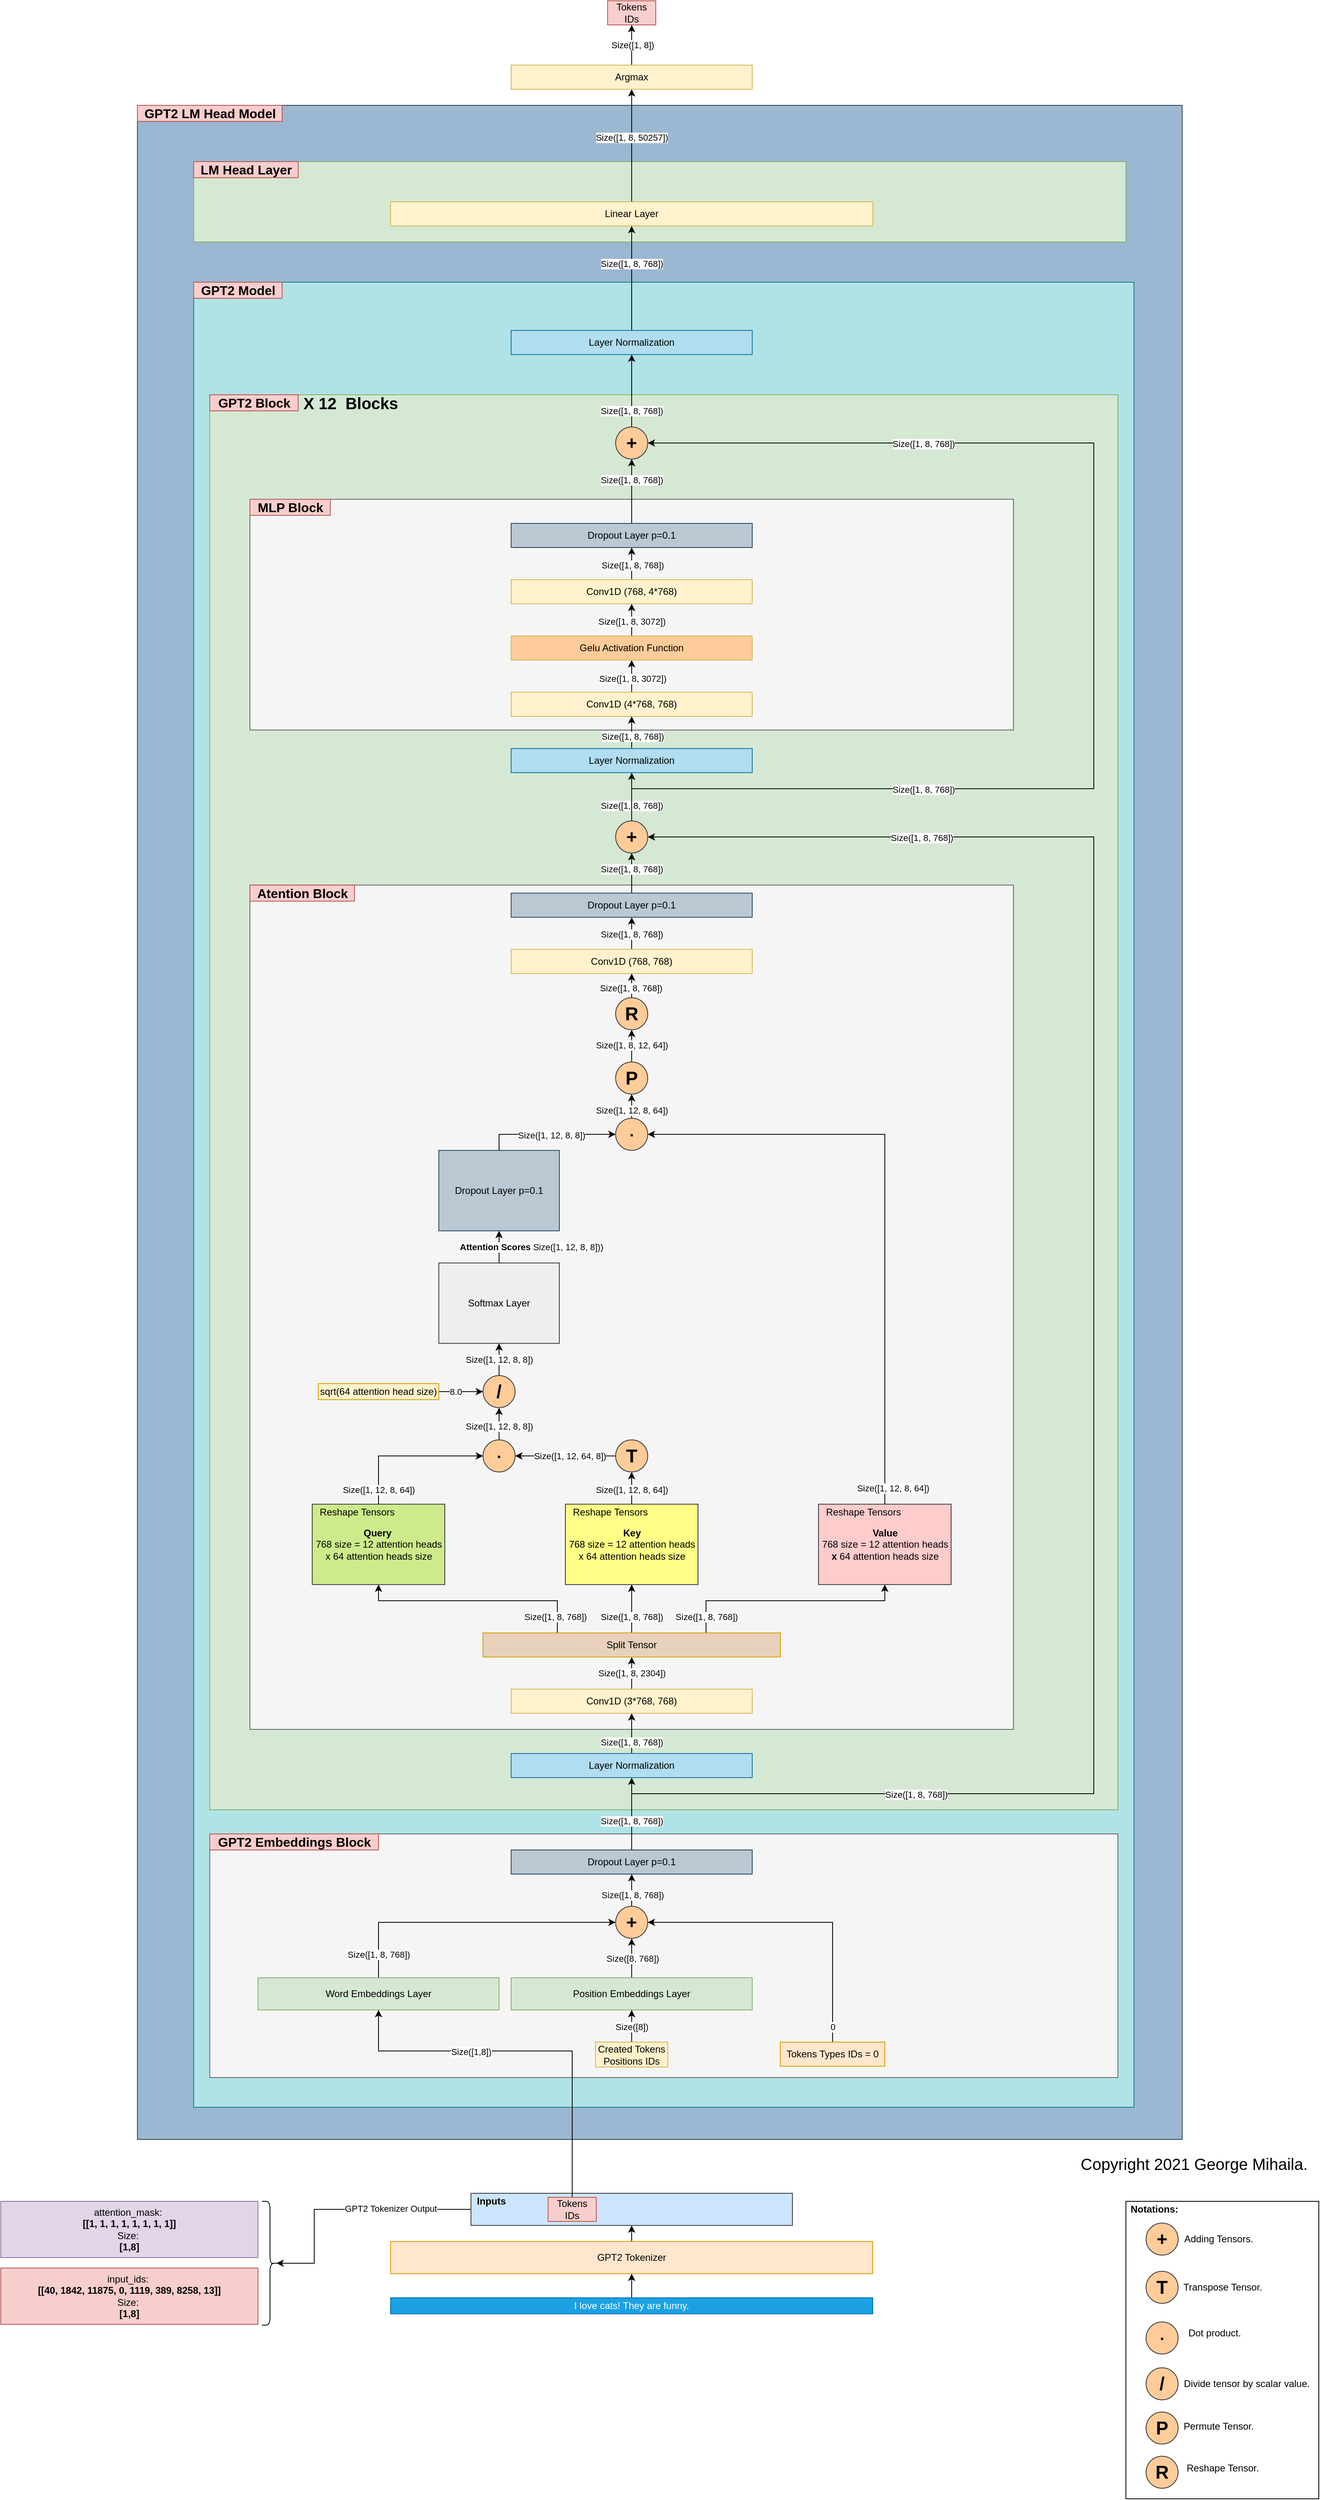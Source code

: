 <mxfile version="17.0.0" type="github">
  <diagram id="_HLWoPTl8mygX4-KRio4" name="Page-1">
    <mxGraphModel dx="4030" dy="2730" grid="1" gridSize="10" guides="1" tooltips="1" connect="1" arrows="1" fold="1" page="1" pageScale="1" pageWidth="2000" pageHeight="3300" math="0" shadow="0">
      <root>
        <mxCell id="0" />
        <mxCell id="1" parent="0" />
        <mxCell id="aA5mKK5azMRMXM0Omi67-306" value="" style="rounded=0;whiteSpace=wrap;html=1;fillColor=none;" parent="1" vertex="1">
          <mxGeometry x="1569" y="2822" width="240" height="370" as="geometry" />
        </mxCell>
        <mxCell id="aA5mKK5azMRMXM0Omi67-301" value="" style="rounded=0;whiteSpace=wrap;html=1;fontColor=#ffffff;strokeColor=#314354;fillColor=#9BB7D1;" parent="1" vertex="1">
          <mxGeometry x="339" y="215" width="1300" height="2530" as="geometry" />
        </mxCell>
        <mxCell id="aA5mKK5azMRMXM0Omi67-231" value="" style="rounded=0;whiteSpace=wrap;html=1;fillColor=#b0e3e6;strokeColor=#0e8088;" parent="1" vertex="1">
          <mxGeometry x="409" y="435" width="1170" height="2270" as="geometry" />
        </mxCell>
        <mxCell id="aA5mKK5azMRMXM0Omi67-4" value="" style="rounded=0;whiteSpace=wrap;html=1;fillColor=#d5e8d4;strokeColor=#82b366;" parent="1" vertex="1">
          <mxGeometry x="409" y="285" width="1160" height="100" as="geometry" />
        </mxCell>
        <mxCell id="aA5mKK5azMRMXM0Omi67-210" value="" style="rounded=0;whiteSpace=wrap;html=1;fillColor=#d5e8d4;strokeColor=#82b366;" parent="1" vertex="1">
          <mxGeometry x="429" y="575" width="1130" height="1760" as="geometry" />
        </mxCell>
        <mxCell id="aA5mKK5azMRMXM0Omi67-183" value="" style="rounded=0;whiteSpace=wrap;html=1;fillColor=#f5f5f5;strokeColor=#666666;fontColor=#333333;" parent="1" vertex="1">
          <mxGeometry x="479" y="705" width="950" height="287" as="geometry" />
        </mxCell>
        <mxCell id="aA5mKK5azMRMXM0Omi67-171" value="" style="rounded=0;whiteSpace=wrap;html=1;fillColor=#f5f5f5;strokeColor=#666666;fontColor=#333333;" parent="1" vertex="1">
          <mxGeometry x="479" y="1184.88" width="950" height="1050.12" as="geometry" />
        </mxCell>
        <mxCell id="akZSAUwYIu85eGxqFR8b-66" style="edgeStyle=orthogonalEdgeStyle;rounded=0;orthogonalLoop=1;jettySize=auto;html=1;exitX=0;exitY=0.5;exitDx=0;exitDy=0;entryX=0.1;entryY=0.5;entryDx=0;entryDy=0;entryPerimeter=0;" parent="1" source="aA5mKK5azMRMXM0Omi67-156" target="aA5mKK5azMRMXM0Omi67-233" edge="1">
          <mxGeometry relative="1" as="geometry">
            <Array as="points">
              <mxPoint x="559" y="2832" />
              <mxPoint x="559" y="2899" />
            </Array>
          </mxGeometry>
        </mxCell>
        <mxCell id="akZSAUwYIu85eGxqFR8b-67" value="GPT2 Tokenizer Output" style="edgeLabel;html=1;align=center;verticalAlign=middle;resizable=0;points=[];" parent="akZSAUwYIu85eGxqFR8b-66" vertex="1" connectable="0">
          <mxGeometry x="-0.137" y="-1" relative="1" as="geometry">
            <mxPoint x="33.14" as="offset" />
          </mxGeometry>
        </mxCell>
        <mxCell id="aA5mKK5azMRMXM0Omi67-156" value="" style="rounded=0;whiteSpace=wrap;html=1;fillColor=#cce5ff;strokeColor=#36393d;" parent="1" vertex="1">
          <mxGeometry x="754" y="2812" width="400" height="40" as="geometry" />
        </mxCell>
        <mxCell id="aA5mKK5azMRMXM0Omi67-82" value="" style="rounded=0;whiteSpace=wrap;html=1;fillColor=#f5f5f5;strokeColor=#666666;fontColor=#333333;" parent="1" vertex="1">
          <mxGeometry x="429" y="2365" width="1130" height="303" as="geometry" />
        </mxCell>
        <mxCell id="aA5mKK5azMRMXM0Omi67-70" style="edgeStyle=orthogonalEdgeStyle;rounded=0;orthogonalLoop=1;jettySize=auto;html=1;exitX=0.5;exitY=0;exitDx=0;exitDy=0;entryX=0.5;entryY=1;entryDx=0;entryDy=0;" parent="1" source="k_VN-abqXO1knsiIaAok-1" target="k_VN-abqXO1knsiIaAok-2" edge="1">
          <mxGeometry relative="1" as="geometry" />
        </mxCell>
        <mxCell id="k_VN-abqXO1knsiIaAok-1" value="I love cats! They are funny." style="rounded=0;whiteSpace=wrap;html=1;fillColor=#1ba1e2;strokeColor=#006EAF;fontColor=#ffffff;" parent="1" vertex="1">
          <mxGeometry x="654" y="2942" width="600" height="20" as="geometry" />
        </mxCell>
        <mxCell id="aA5mKK5azMRMXM0Omi67-157" style="edgeStyle=orthogonalEdgeStyle;rounded=0;orthogonalLoop=1;jettySize=auto;html=1;exitX=0.5;exitY=0;exitDx=0;exitDy=0;entryX=0.5;entryY=1;entryDx=0;entryDy=0;" parent="1" source="k_VN-abqXO1knsiIaAok-2" target="aA5mKK5azMRMXM0Omi67-156" edge="1">
          <mxGeometry relative="1" as="geometry" />
        </mxCell>
        <UserObject label="GPT2 Tokenizer" id="k_VN-abqXO1knsiIaAok-2">
          <mxCell style="rounded=0;whiteSpace=wrap;html=1;fillColor=#ffe6cc;strokeColor=#d79b00;" parent="1" vertex="1">
            <mxGeometry x="654" y="2872" width="600" height="40" as="geometry" />
          </mxCell>
        </UserObject>
        <mxCell id="PLn8bi8CiCNJUxhqXvDZ-15" style="edgeStyle=orthogonalEdgeStyle;rounded=0;orthogonalLoop=1;jettySize=auto;html=1;exitX=0.5;exitY=0;exitDx=0;exitDy=0;entryX=0.5;entryY=1;entryDx=0;entryDy=0;" parent="1" source="k_VN-abqXO1knsiIaAok-8" target="PLn8bi8CiCNJUxhqXvDZ-14" edge="1">
          <mxGeometry relative="1" as="geometry" />
        </mxCell>
        <mxCell id="akZSAUwYIu85eGxqFR8b-4" style="edgeStyle=orthogonalEdgeStyle;rounded=0;orthogonalLoop=1;jettySize=auto;html=1;exitX=0.5;exitY=0;exitDx=0;exitDy=0;entryX=1;entryY=0.5;entryDx=0;entryDy=0;" parent="1" source="k_VN-abqXO1knsiIaAok-8" target="akZSAUwYIu85eGxqFR8b-3" edge="1">
          <mxGeometry relative="1" as="geometry">
            <Array as="points">
              <mxPoint x="954" y="2315" />
              <mxPoint x="1529" y="2315" />
              <mxPoint x="1529" y="1125" />
            </Array>
          </mxGeometry>
        </mxCell>
        <mxCell id="akZSAUwYIu85eGxqFR8b-49" value="Size([1, 8, 768])" style="edgeLabel;html=1;align=center;verticalAlign=middle;resizable=0;points=[];" parent="akZSAUwYIu85eGxqFR8b-4" vertex="1" connectable="0">
          <mxGeometry x="0.715" y="1" relative="1" as="geometry">
            <mxPoint as="offset" />
          </mxGeometry>
        </mxCell>
        <mxCell id="akZSAUwYIu85eGxqFR8b-50" value="Size([1, 8, 768])" style="edgeLabel;html=1;align=center;verticalAlign=middle;resizable=0;points=[];" parent="akZSAUwYIu85eGxqFR8b-4" vertex="1" connectable="0">
          <mxGeometry x="-0.645" y="-1" relative="1" as="geometry">
            <mxPoint as="offset" />
          </mxGeometry>
        </mxCell>
        <mxCell id="akZSAUwYIu85eGxqFR8b-75" value="Size([1, 8, 768])" style="edgeLabel;html=1;align=center;verticalAlign=middle;resizable=0;points=[];" parent="akZSAUwYIu85eGxqFR8b-4" vertex="1" connectable="0">
          <mxGeometry x="-0.97" relative="1" as="geometry">
            <mxPoint as="offset" />
          </mxGeometry>
        </mxCell>
        <mxCell id="k_VN-abqXO1knsiIaAok-8" value="Dropout Layer p=0.1" style="rounded=0;whiteSpace=wrap;html=1;fillColor=#bac8d3;strokeColor=#23445d;" parent="1" vertex="1">
          <mxGeometry x="804" y="2385" width="300" height="30" as="geometry" />
        </mxCell>
        <mxCell id="aA5mKK5azMRMXM0Omi67-138" style="edgeStyle=orthogonalEdgeStyle;rounded=0;orthogonalLoop=1;jettySize=auto;html=1;exitX=0.5;exitY=0;exitDx=0;exitDy=0;entryX=0.5;entryY=1;entryDx=0;entryDy=0;" parent="1" source="k_VN-abqXO1knsiIaAok-24" target="aA5mKK5azMRMXM0Omi67-137" edge="1">
          <mxGeometry relative="1" as="geometry" />
        </mxCell>
        <mxCell id="aA5mKK5azMRMXM0Omi67-139" value="&lt;b&gt;Attention Scores&lt;/b&gt;&amp;nbsp;Size([1, 12, 8, 8]))" style="edgeLabel;html=1;align=center;verticalAlign=middle;resizable=0;points=[];" parent="aA5mKK5azMRMXM0Omi67-138" vertex="1" connectable="0">
          <mxGeometry x="0.003" y="11" relative="1" as="geometry">
            <mxPoint x="51" as="offset" />
          </mxGeometry>
        </mxCell>
        <mxCell id="k_VN-abqXO1knsiIaAok-24" value="Softmax Layer" style="rounded=0;whiteSpace=wrap;html=1;fillColor=#eeeeee;strokeColor=#36393d;" parent="1" vertex="1">
          <mxGeometry x="714" y="1654.88" width="150" height="100" as="geometry" />
        </mxCell>
        <mxCell id="aA5mKK5azMRMXM0Omi67-5" value="&lt;b&gt;&lt;font style=&quot;font-size: 16px&quot;&gt;LM Head Layer&lt;/font&gt;&lt;/b&gt;" style="text;html=1;align=center;verticalAlign=middle;resizable=0;points=[];autosize=1;fillColor=#f8cecc;strokeColor=#b85450;" parent="1" vertex="1">
          <mxGeometry x="409" y="285" width="130" height="20" as="geometry" />
        </mxCell>
        <mxCell id="aA5mKK5azMRMXM0Omi67-302" style="edgeStyle=orthogonalEdgeStyle;rounded=0;orthogonalLoop=1;jettySize=auto;html=1;exitX=0.5;exitY=0;exitDx=0;exitDy=0;entryX=0.5;entryY=1;entryDx=0;entryDy=0;fontColor=#000000;" parent="1" source="aA5mKK5azMRMXM0Omi67-28" target="aA5mKK5azMRMXM0Omi67-48" edge="1">
          <mxGeometry relative="1" as="geometry">
            <Array as="points">
              <mxPoint x="880" y="2635" />
              <mxPoint x="639" y="2635" />
            </Array>
          </mxGeometry>
        </mxCell>
        <mxCell id="aA5mKK5azMRMXM0Omi67-303" value="Size([1,8])" style="edgeLabel;html=1;align=center;verticalAlign=middle;resizable=0;points=[];fontColor=#000000;" parent="aA5mKK5azMRMXM0Omi67-302" vertex="1" connectable="0">
          <mxGeometry x="0.386" y="1" relative="1" as="geometry">
            <mxPoint x="20.33" as="offset" />
          </mxGeometry>
        </mxCell>
        <mxCell id="aA5mKK5azMRMXM0Omi67-28" value="Tokens IDs" style="rounded=0;whiteSpace=wrap;html=1;fillColor=#f8cecc;strokeColor=#b85450;" parent="1" vertex="1">
          <mxGeometry x="850" y="2817" width="60" height="30" as="geometry" />
        </mxCell>
        <mxCell id="aA5mKK5azMRMXM0Omi67-31" value="&lt;span&gt;attention_mask:&amp;nbsp;&lt;/span&gt;&lt;br&gt;&lt;b&gt;[[1, 1, 1, 1, 1, 1, 1, 1]&lt;/b&gt;&lt;b&gt;]&lt;/b&gt;&lt;br&gt;&lt;div&gt;&lt;span&gt;Size:&amp;nbsp;&lt;/span&gt;&lt;/div&gt;&lt;div&gt;&lt;b&gt;[1,8]&lt;/b&gt;&lt;/div&gt;" style="rounded=0;whiteSpace=wrap;html=1;fillColor=#e1d5e7;align=center;verticalAlign=middle;textDirection=ltr;strokeColor=#9673a6;" parent="1" vertex="1">
          <mxGeometry x="169" y="2822" width="320" height="70" as="geometry" />
        </mxCell>
        <mxCell id="aA5mKK5azMRMXM0Omi67-32" value="&lt;span&gt;input_ids:&amp;nbsp;&lt;/span&gt;&lt;br&gt;&lt;b&gt;[[40, 1842, 11875, 0, 1119, 389, 8258, 13&lt;/b&gt;&lt;b&gt;]]&lt;/b&gt;&lt;br&gt;&lt;span&gt;Size:&amp;nbsp;&lt;/span&gt;&lt;br&gt;&lt;div&gt;&lt;b&gt;[1,8]&lt;/b&gt;&lt;/div&gt;" style="rounded=0;whiteSpace=wrap;html=1;fillColor=#f8cecc;align=center;verticalAlign=middle;textDirection=ltr;strokeColor=#b85450;" parent="1" vertex="1">
          <mxGeometry x="169" y="2905" width="320" height="70" as="geometry" />
        </mxCell>
        <mxCell id="aA5mKK5azMRMXM0Omi67-40" value="&lt;b&gt;Inputs&lt;/b&gt;" style="text;html=1;align=center;verticalAlign=middle;resizable=0;points=[];autosize=1;" parent="1" vertex="1">
          <mxGeometry x="754" y="2812" width="50" height="20" as="geometry" />
        </mxCell>
        <mxCell id="aA5mKK5azMRMXM0Omi67-63" style="edgeStyle=orthogonalEdgeStyle;rounded=0;orthogonalLoop=1;jettySize=auto;html=1;exitX=0.5;exitY=0;exitDx=0;exitDy=0;entryX=0;entryY=0.5;entryDx=0;entryDy=0;" parent="1" source="aA5mKK5azMRMXM0Omi67-48" target="aA5mKK5azMRMXM0Omi67-62" edge="1">
          <mxGeometry relative="1" as="geometry" />
        </mxCell>
        <mxCell id="aA5mKK5azMRMXM0Omi67-76" value="Size([1, 8, 768])" style="edgeLabel;html=1;align=center;verticalAlign=middle;resizable=0;points=[];" parent="aA5mKK5azMRMXM0Omi67-63" vertex="1" connectable="0">
          <mxGeometry x="-0.771" y="-1" relative="1" as="geometry">
            <mxPoint x="-1" y="12" as="offset" />
          </mxGeometry>
        </mxCell>
        <mxCell id="aA5mKK5azMRMXM0Omi67-48" value="Word Embeddings Layer" style="rounded=0;whiteSpace=wrap;html=1;fillColor=#d5e8d4;strokeColor=#82b366;" parent="1" vertex="1">
          <mxGeometry x="489" y="2544" width="300" height="40" as="geometry" />
        </mxCell>
        <mxCell id="aA5mKK5azMRMXM0Omi67-64" style="edgeStyle=orthogonalEdgeStyle;rounded=0;orthogonalLoop=1;jettySize=auto;html=1;exitX=0.5;exitY=0;exitDx=0;exitDy=0;entryX=0.5;entryY=1;entryDx=0;entryDy=0;" parent="1" source="aA5mKK5azMRMXM0Omi67-49" target="aA5mKK5azMRMXM0Omi67-62" edge="1">
          <mxGeometry relative="1" as="geometry" />
        </mxCell>
        <mxCell id="aA5mKK5azMRMXM0Omi67-77" value="Size([8, 768])" style="edgeLabel;html=1;align=center;verticalAlign=middle;resizable=0;points=[];" parent="aA5mKK5azMRMXM0Omi67-64" vertex="1" connectable="0">
          <mxGeometry y="-1" relative="1" as="geometry">
            <mxPoint as="offset" />
          </mxGeometry>
        </mxCell>
        <mxCell id="aA5mKK5azMRMXM0Omi67-49" value="Position Embeddings Layer" style="rounded=0;whiteSpace=wrap;html=1;fillColor=#d5e8d4;strokeColor=#82b366;" parent="1" vertex="1">
          <mxGeometry x="804" y="2544" width="300" height="40" as="geometry" />
        </mxCell>
        <mxCell id="aA5mKK5azMRMXM0Omi67-58" style="edgeStyle=orthogonalEdgeStyle;rounded=0;orthogonalLoop=1;jettySize=auto;html=1;exitX=0.5;exitY=0;exitDx=0;exitDy=0;entryX=0.5;entryY=1;entryDx=0;entryDy=0;" parent="1" source="aA5mKK5azMRMXM0Omi67-57" target="aA5mKK5azMRMXM0Omi67-49" edge="1">
          <mxGeometry relative="1" as="geometry" />
        </mxCell>
        <mxCell id="aA5mKK5azMRMXM0Omi67-85" value="Size([8])" style="edgeLabel;html=1;align=center;verticalAlign=middle;resizable=0;points=[];" parent="aA5mKK5azMRMXM0Omi67-58" vertex="1" connectable="0">
          <mxGeometry x="-0.25" relative="1" as="geometry">
            <mxPoint y="-4" as="offset" />
          </mxGeometry>
        </mxCell>
        <mxCell id="aA5mKK5azMRMXM0Omi67-57" value="Created Tokens Positions IDs" style="rounded=0;whiteSpace=wrap;html=1;fillColor=#fff2cc;strokeColor=#d6b656;" parent="1" vertex="1">
          <mxGeometry x="909" y="2624" width="90" height="31" as="geometry" />
        </mxCell>
        <mxCell id="PLn8bi8CiCNJUxhqXvDZ-12" style="edgeStyle=orthogonalEdgeStyle;rounded=0;orthogonalLoop=1;jettySize=auto;html=1;exitX=0.5;exitY=0;exitDx=0;exitDy=0;entryX=0.5;entryY=1;entryDx=0;entryDy=0;" parent="1" source="aA5mKK5azMRMXM0Omi67-62" target="k_VN-abqXO1knsiIaAok-8" edge="1">
          <mxGeometry relative="1" as="geometry" />
        </mxCell>
        <mxCell id="PLn8bi8CiCNJUxhqXvDZ-13" value="Size([1, 8, 768])" style="edgeLabel;html=1;align=center;verticalAlign=middle;resizable=0;points=[];" parent="PLn8bi8CiCNJUxhqXvDZ-12" vertex="1" connectable="0">
          <mxGeometry x="-0.293" y="-1" relative="1" as="geometry">
            <mxPoint as="offset" />
          </mxGeometry>
        </mxCell>
        <mxCell id="aA5mKK5azMRMXM0Omi67-62" value="&lt;b&gt;&lt;font style=&quot;font-size: 23px&quot;&gt;+&lt;/font&gt;&lt;/b&gt;" style="ellipse;whiteSpace=wrap;html=1;aspect=fixed;fillColor=#ffcc99;strokeColor=#36393d;" parent="1" vertex="1">
          <mxGeometry x="934" y="2455" width="40" height="40" as="geometry" />
        </mxCell>
        <mxCell id="k_VN-abqXO1knsiIaAok-16" value="&lt;b&gt;&lt;font style=&quot;font-size: 16px&quot;&gt;GPT2 Embeddings Block&lt;/font&gt;&lt;/b&gt;" style="text;html=1;align=center;verticalAlign=middle;resizable=0;points=[];autosize=1;strokeColor=#b85450;fillColor=#f8cecc;" parent="1" vertex="1">
          <mxGeometry x="429" y="2365" width="210" height="20" as="geometry" />
        </mxCell>
        <mxCell id="aA5mKK5azMRMXM0Omi67-89" value="&lt;b&gt;&lt;font style=&quot;font-size: 16px&quot;&gt;Atention Block&lt;/font&gt;&lt;/b&gt;" style="text;html=1;align=center;verticalAlign=middle;resizable=0;points=[];autosize=1;strokeColor=#b85450;fillColor=#f8cecc;" parent="1" vertex="1">
          <mxGeometry x="479" y="1184.88" width="130" height="20" as="geometry" />
        </mxCell>
        <mxCell id="aA5mKK5azMRMXM0Omi67-122" style="edgeStyle=orthogonalEdgeStyle;rounded=0;orthogonalLoop=1;jettySize=auto;html=1;exitX=0.5;exitY=0;exitDx=0;exitDy=0;entryX=0;entryY=0.5;entryDx=0;entryDy=0;" parent="1" source="aA5mKK5azMRMXM0Omi67-104" target="aA5mKK5azMRMXM0Omi67-121" edge="1">
          <mxGeometry relative="1" as="geometry" />
        </mxCell>
        <mxCell id="aA5mKK5azMRMXM0Omi67-123" value="Size([1, 12, 8, 64])" style="edgeLabel;html=1;align=center;verticalAlign=middle;resizable=0;points=[];" parent="aA5mKK5azMRMXM0Omi67-122" vertex="1" connectable="0">
          <mxGeometry x="-0.715" y="1" relative="1" as="geometry">
            <mxPoint x="1" y="9.17" as="offset" />
          </mxGeometry>
        </mxCell>
        <mxCell id="aA5mKK5azMRMXM0Omi67-104" value="&lt;b&gt;Query&amp;nbsp;&lt;br&gt;&lt;/b&gt;768 size = 12 attention heads x 64 attention heads size" style="rounded=0;whiteSpace=wrap;html=1;fillColor=#cdeb8b;strokeColor=#36393d;" parent="1" vertex="1">
          <mxGeometry x="556.5" y="1954.88" width="165" height="100" as="geometry" />
        </mxCell>
        <mxCell id="aA5mKK5azMRMXM0Omi67-124" style="edgeStyle=orthogonalEdgeStyle;rounded=0;orthogonalLoop=1;jettySize=auto;html=1;exitX=0.5;exitY=0;exitDx=0;exitDy=0;entryX=0.5;entryY=1;entryDx=0;entryDy=0;" parent="1" source="aA5mKK5azMRMXM0Omi67-105" target="aA5mKK5azMRMXM0Omi67-120" edge="1">
          <mxGeometry relative="1" as="geometry" />
        </mxCell>
        <mxCell id="aA5mKK5azMRMXM0Omi67-125" value="Size([1, 12, 8, 64])" style="edgeLabel;html=1;align=center;verticalAlign=middle;resizable=0;points=[];" parent="aA5mKK5azMRMXM0Omi67-124" vertex="1" connectable="0">
          <mxGeometry x="-0.067" relative="1" as="geometry">
            <mxPoint as="offset" />
          </mxGeometry>
        </mxCell>
        <mxCell id="aA5mKK5azMRMXM0Omi67-105" value="&lt;b&gt;Key&lt;br&gt;&lt;/b&gt;768 size = 12 attention heads x 64 attention heads size" style="rounded=0;whiteSpace=wrap;html=1;fillColor=#ffff88;strokeColor=#36393d;" parent="1" vertex="1">
          <mxGeometry x="871.5" y="1954.88" width="165" height="100" as="geometry" />
        </mxCell>
        <mxCell id="aA5mKK5azMRMXM0Omi67-167" style="edgeStyle=orthogonalEdgeStyle;rounded=0;orthogonalLoop=1;jettySize=auto;html=1;exitX=0.5;exitY=0;exitDx=0;exitDy=0;entryX=1;entryY=0.5;entryDx=0;entryDy=0;" parent="1" source="aA5mKK5azMRMXM0Omi67-107" target="aA5mKK5azMRMXM0Omi67-140" edge="1">
          <mxGeometry relative="1" as="geometry" />
        </mxCell>
        <mxCell id="aA5mKK5azMRMXM0Omi67-168" value="Size([1, 12, 8, 64])" style="edgeLabel;html=1;align=center;verticalAlign=middle;resizable=0;points=[];" parent="aA5mKK5azMRMXM0Omi67-167" vertex="1" connectable="0">
          <mxGeometry x="-0.397" y="1" relative="1" as="geometry">
            <mxPoint x="10.99" y="207.43" as="offset" />
          </mxGeometry>
        </mxCell>
        <mxCell id="aA5mKK5azMRMXM0Omi67-107" value="&lt;b&gt;Value&lt;br&gt;&lt;/b&gt;768 size = 12 attention heads &lt;b&gt;x&lt;/b&gt; 64 attention heads size" style="rounded=0;whiteSpace=wrap;html=1;fillColor=#ffcccc;strokeColor=#36393d;" parent="1" vertex="1">
          <mxGeometry x="1186.5" y="1954.88" width="165" height="100" as="geometry" />
        </mxCell>
        <mxCell id="aA5mKK5azMRMXM0Omi67-128" style="edgeStyle=orthogonalEdgeStyle;rounded=0;orthogonalLoop=1;jettySize=auto;html=1;exitX=0;exitY=0.5;exitDx=0;exitDy=0;entryX=1;entryY=0.5;entryDx=0;entryDy=0;" parent="1" source="aA5mKK5azMRMXM0Omi67-120" target="aA5mKK5azMRMXM0Omi67-121" edge="1">
          <mxGeometry relative="1" as="geometry" />
        </mxCell>
        <mxCell id="aA5mKK5azMRMXM0Omi67-129" value="Size([1, 12, 64, 8])" style="edgeLabel;html=1;align=center;verticalAlign=middle;resizable=0;points=[];" parent="aA5mKK5azMRMXM0Omi67-128" vertex="1" connectable="0">
          <mxGeometry x="-0.006" y="-2" relative="1" as="geometry">
            <mxPoint x="5" y="2" as="offset" />
          </mxGeometry>
        </mxCell>
        <mxCell id="aA5mKK5azMRMXM0Omi67-120" value="&lt;b&gt;&lt;font style=&quot;font-size: 23px&quot;&gt;T&lt;/font&gt;&lt;/b&gt;" style="ellipse;whiteSpace=wrap;html=1;aspect=fixed;fillColor=#ffcc99;strokeColor=#36393d;" parent="1" vertex="1">
          <mxGeometry x="934" y="1874.88" width="40" height="40" as="geometry" />
        </mxCell>
        <mxCell id="aA5mKK5azMRMXM0Omi67-133" style="edgeStyle=orthogonalEdgeStyle;rounded=0;orthogonalLoop=1;jettySize=auto;html=1;exitX=0.5;exitY=0;exitDx=0;exitDy=0;entryX=0.5;entryY=1;entryDx=0;entryDy=0;" parent="1" source="aA5mKK5azMRMXM0Omi67-121" target="aA5mKK5azMRMXM0Omi67-130" edge="1">
          <mxGeometry relative="1" as="geometry" />
        </mxCell>
        <mxCell id="aA5mKK5azMRMXM0Omi67-134" value="Size([1, 12, 8, 8])" style="edgeLabel;html=1;align=center;verticalAlign=middle;resizable=0;points=[];" parent="aA5mKK5azMRMXM0Omi67-133" vertex="1" connectable="0">
          <mxGeometry x="-0.144" relative="1" as="geometry">
            <mxPoint as="offset" />
          </mxGeometry>
        </mxCell>
        <mxCell id="aA5mKK5azMRMXM0Omi67-121" value="&lt;span style=&quot;font-size: 23px&quot;&gt;&lt;b&gt;&lt;sup&gt;.&lt;/sup&gt;&lt;/b&gt;&lt;/span&gt;" style="ellipse;whiteSpace=wrap;html=1;aspect=fixed;fillColor=#ffcc99;strokeColor=#36393d;" parent="1" vertex="1">
          <mxGeometry x="769" y="1874.88" width="40" height="40" as="geometry" />
        </mxCell>
        <mxCell id="aA5mKK5azMRMXM0Omi67-136" value="Size([1, 12, 8, 8])" style="edgeStyle=orthogonalEdgeStyle;rounded=0;orthogonalLoop=1;jettySize=auto;html=1;exitX=0.5;exitY=0;exitDx=0;exitDy=0;entryX=0.5;entryY=1;entryDx=0;entryDy=0;" parent="1" source="aA5mKK5azMRMXM0Omi67-130" target="k_VN-abqXO1knsiIaAok-24" edge="1">
          <mxGeometry relative="1" as="geometry" />
        </mxCell>
        <mxCell id="aA5mKK5azMRMXM0Omi67-130" value="&lt;span style=&quot;font-size: 23px&quot;&gt;&lt;b&gt;/&lt;/b&gt;&lt;/span&gt;" style="ellipse;whiteSpace=wrap;html=1;aspect=fixed;fillColor=#ffcc99;strokeColor=#36393d;" parent="1" vertex="1">
          <mxGeometry x="769" y="1794.88" width="40" height="40" as="geometry" />
        </mxCell>
        <mxCell id="aA5mKK5azMRMXM0Omi67-132" style="edgeStyle=orthogonalEdgeStyle;rounded=0;orthogonalLoop=1;jettySize=auto;html=1;exitX=1;exitY=0.5;exitDx=0;exitDy=0;entryX=0;entryY=0.5;entryDx=0;entryDy=0;" parent="1" source="aA5mKK5azMRMXM0Omi67-131" target="aA5mKK5azMRMXM0Omi67-130" edge="1">
          <mxGeometry relative="1" as="geometry" />
        </mxCell>
        <mxCell id="aA5mKK5azMRMXM0Omi67-135" value="8.0" style="edgeLabel;html=1;align=center;verticalAlign=middle;resizable=0;points=[];" parent="aA5mKK5azMRMXM0Omi67-132" vertex="1" connectable="0">
          <mxGeometry x="-0.239" relative="1" as="geometry">
            <mxPoint as="offset" />
          </mxGeometry>
        </mxCell>
        <mxCell id="aA5mKK5azMRMXM0Omi67-131" value="sqrt(64 attention head size)" style="rounded=0;whiteSpace=wrap;html=1;strokeColor=#d79b00;fillColor=#FFF2CC;" parent="1" vertex="1">
          <mxGeometry x="564" y="1804.88" width="150" height="20" as="geometry" />
        </mxCell>
        <mxCell id="aA5mKK5azMRMXM0Omi67-165" style="edgeStyle=orthogonalEdgeStyle;rounded=0;orthogonalLoop=1;jettySize=auto;html=1;exitX=0.5;exitY=0;exitDx=0;exitDy=0;entryX=0;entryY=0.5;entryDx=0;entryDy=0;" parent="1" source="aA5mKK5azMRMXM0Omi67-137" target="aA5mKK5azMRMXM0Omi67-140" edge="1">
          <mxGeometry relative="1" as="geometry" />
        </mxCell>
        <mxCell id="aA5mKK5azMRMXM0Omi67-166" value="Size([1, 12, 8, 8])" style="edgeLabel;html=1;align=center;verticalAlign=middle;resizable=0;points=[];" parent="aA5mKK5azMRMXM0Omi67-165" vertex="1" connectable="0">
          <mxGeometry x="0.025" y="-1" relative="1" as="geometry">
            <mxPoint as="offset" />
          </mxGeometry>
        </mxCell>
        <mxCell id="aA5mKK5azMRMXM0Omi67-137" value="Dropout Layer&amp;nbsp;p=0.1" style="rounded=0;whiteSpace=wrap;html=1;fillColor=#bac8d3;strokeColor=#23445d;" parent="1" vertex="1">
          <mxGeometry x="714" y="1514.88" width="150" height="100" as="geometry" />
        </mxCell>
        <mxCell id="aA5mKK5azMRMXM0Omi67-169" style="edgeStyle=orthogonalEdgeStyle;rounded=0;orthogonalLoop=1;jettySize=auto;html=1;exitX=0.5;exitY=0;exitDx=0;exitDy=0;entryX=0.5;entryY=1;entryDx=0;entryDy=0;" parent="1" source="aA5mKK5azMRMXM0Omi67-140" target="aA5mKK5azMRMXM0Omi67-148" edge="1">
          <mxGeometry relative="1" as="geometry" />
        </mxCell>
        <mxCell id="aA5mKK5azMRMXM0Omi67-170" value="Size([1, 12, 8, 64])" style="edgeLabel;html=1;align=center;verticalAlign=middle;resizable=0;points=[];" parent="aA5mKK5azMRMXM0Omi67-169" vertex="1" connectable="0">
          <mxGeometry x="0.067" relative="1" as="geometry">
            <mxPoint y="6" as="offset" />
          </mxGeometry>
        </mxCell>
        <mxCell id="aA5mKK5azMRMXM0Omi67-140" value="&lt;span style=&quot;font-size: 23px&quot;&gt;&lt;b&gt;&lt;sup&gt;.&lt;/sup&gt;&lt;/b&gt;&lt;/span&gt;" style="ellipse;whiteSpace=wrap;html=1;aspect=fixed;fillColor=#ffcc99;strokeColor=#36393d;" parent="1" vertex="1">
          <mxGeometry x="934" y="1474.88" width="40" height="40" as="geometry" />
        </mxCell>
        <mxCell id="aA5mKK5azMRMXM0Omi67-253" style="edgeStyle=orthogonalEdgeStyle;rounded=0;orthogonalLoop=1;jettySize=auto;html=1;exitX=0.5;exitY=0;exitDx=0;exitDy=0;entryX=0.5;entryY=1;entryDx=0;entryDy=0;fontColor=#000000;" parent="1" source="aA5mKK5azMRMXM0Omi67-148" target="aA5mKK5azMRMXM0Omi67-248" edge="1">
          <mxGeometry relative="1" as="geometry" />
        </mxCell>
        <mxCell id="aA5mKK5azMRMXM0Omi67-255" value="Size([1, 8, 12, 64])" style="edgeLabel;html=1;align=center;verticalAlign=middle;resizable=0;points=[];fontColor=#000000;" parent="aA5mKK5azMRMXM0Omi67-253" vertex="1" connectable="0">
          <mxGeometry x="0.114" y="1" relative="1" as="geometry">
            <mxPoint x="1" y="1.57" as="offset" />
          </mxGeometry>
        </mxCell>
        <mxCell id="aA5mKK5azMRMXM0Omi67-148" value="&lt;b&gt;&lt;font style=&quot;font-size: 23px&quot;&gt;P&lt;/font&gt;&lt;/b&gt;" style="ellipse;whiteSpace=wrap;html=1;aspect=fixed;fillColor=#ffcc99;strokeColor=#36393d;" parent="1" vertex="1">
          <mxGeometry x="934" y="1404.88" width="40" height="40" as="geometry" />
        </mxCell>
        <mxCell id="aA5mKK5azMRMXM0Omi67-155" style="edgeStyle=orthogonalEdgeStyle;rounded=0;orthogonalLoop=1;jettySize=auto;html=1;exitX=0.5;exitY=1;exitDx=0;exitDy=0;" parent="1" edge="1">
          <mxGeometry relative="1" as="geometry">
            <mxPoint x="1019" y="2847" as="sourcePoint" />
            <mxPoint x="1019" y="2847" as="targetPoint" />
          </mxGeometry>
        </mxCell>
        <mxCell id="aA5mKK5azMRMXM0Omi67-172" value="&lt;b&gt;&lt;font style=&quot;font-size: 16px&quot;&gt;MLP Block&lt;/font&gt;&lt;/b&gt;" style="text;html=1;align=center;verticalAlign=middle;resizable=0;points=[];autosize=1;strokeColor=#b85450;fillColor=#f8cecc;strokeWidth=1;" parent="1" vertex="1">
          <mxGeometry x="479" y="705" width="100" height="20" as="geometry" />
        </mxCell>
        <mxCell id="aA5mKK5azMRMXM0Omi67-208" value="&lt;b&gt;&lt;font style=&quot;font-size: 20px&quot;&gt;X 12&amp;nbsp; Blocks&lt;/font&gt;&lt;/b&gt;" style="text;html=1;align=center;verticalAlign=middle;resizable=0;points=[];autosize=1;fontColor=#000000;" parent="1" vertex="1">
          <mxGeometry x="539" y="575" width="130" height="20" as="geometry" />
        </mxCell>
        <mxCell id="aA5mKK5azMRMXM0Omi67-209" value="&lt;b&gt;&lt;font style=&quot;font-size: 16px&quot;&gt;GPT2 Block&lt;/font&gt;&lt;/b&gt;" style="text;html=1;align=center;verticalAlign=middle;resizable=0;points=[];autosize=1;strokeColor=#b85450;fillColor=#f8cecc;" parent="1" vertex="1">
          <mxGeometry x="429" y="575" width="110" height="20" as="geometry" />
        </mxCell>
        <mxCell id="aA5mKK5azMRMXM0Omi67-218" style="edgeStyle=orthogonalEdgeStyle;rounded=0;orthogonalLoop=1;jettySize=auto;html=1;exitX=0.5;exitY=0;exitDx=0;exitDy=0;entryX=0.5;entryY=1;entryDx=0;entryDy=0;fontColor=#000000;" parent="1" edge="1">
          <mxGeometry relative="1" as="geometry">
            <mxPoint x="385" y="-1060.0" as="sourcePoint" />
          </mxGeometry>
        </mxCell>
        <mxCell id="aA5mKK5azMRMXM0Omi67-219" value="Size([2, 768])" style="edgeLabel;html=1;align=center;verticalAlign=middle;resizable=0;points=[];fontColor=#000000;" parent="aA5mKK5azMRMXM0Omi67-218" vertex="1" connectable="0">
          <mxGeometry y="1" relative="1" as="geometry">
            <mxPoint as="offset" />
          </mxGeometry>
        </mxCell>
        <mxCell id="aA5mKK5azMRMXM0Omi67-215" style="edgeStyle=orthogonalEdgeStyle;rounded=0;orthogonalLoop=1;jettySize=auto;html=1;exitX=0.5;exitY=0;exitDx=0;exitDy=0;entryX=0.5;entryY=1;entryDx=0;entryDy=0;fontColor=#000000;" parent="1" edge="1">
          <mxGeometry relative="1" as="geometry">
            <mxPoint x="385" y="-1000.0" as="sourcePoint" />
          </mxGeometry>
        </mxCell>
        <mxCell id="aA5mKK5azMRMXM0Omi67-216" value="Size([2, 768])" style="edgeLabel;html=1;align=center;verticalAlign=middle;resizable=0;points=[];fontColor=#000000;" parent="aA5mKK5azMRMXM0Omi67-215" vertex="1" connectable="0">
          <mxGeometry y="-1" relative="1" as="geometry">
            <mxPoint as="offset" />
          </mxGeometry>
        </mxCell>
        <mxCell id="akZSAUwYIu85eGxqFR8b-71" style="edgeStyle=orthogonalEdgeStyle;rounded=0;orthogonalLoop=1;jettySize=auto;html=1;exitX=0.5;exitY=0;exitDx=0;exitDy=0;entryX=0.5;entryY=1;entryDx=0;entryDy=0;" parent="1" source="aA5mKK5azMRMXM0Omi67-220" target="akZSAUwYIu85eGxqFR8b-70" edge="1">
          <mxGeometry relative="1" as="geometry" />
        </mxCell>
        <mxCell id="akZSAUwYIu85eGxqFR8b-72" value="Size([1, 8, 50257])" style="edgeLabel;html=1;align=center;verticalAlign=middle;resizable=0;points=[];" parent="akZSAUwYIu85eGxqFR8b-71" vertex="1" connectable="0">
          <mxGeometry x="0.025" y="-1" relative="1" as="geometry">
            <mxPoint x="-1" y="-8" as="offset" />
          </mxGeometry>
        </mxCell>
        <mxCell id="aA5mKK5azMRMXM0Omi67-220" value="Linear Layer" style="rounded=0;whiteSpace=wrap;html=1;fillColor=#fff2cc;strokeColor=#d6b656;" parent="1" vertex="1">
          <mxGeometry x="654" y="335" width="600" height="30" as="geometry" />
        </mxCell>
        <mxCell id="aA5mKK5azMRMXM0Omi67-227" style="edgeStyle=orthogonalEdgeStyle;rounded=0;orthogonalLoop=1;jettySize=auto;html=1;exitX=0.5;exitY=0;exitDx=0;exitDy=0;entryX=0.5;entryY=1;entryDx=0;entryDy=0;fontColor=#000000;" parent="1" edge="1">
          <mxGeometry relative="1" as="geometry">
            <mxPoint x="385" y="-1310" as="sourcePoint" />
          </mxGeometry>
        </mxCell>
        <mxCell id="aA5mKK5azMRMXM0Omi67-230" value="Size([2, 768])" style="edgeLabel;html=1;align=center;verticalAlign=middle;resizable=0;points=[];fontColor=#000000;" parent="aA5mKK5azMRMXM0Omi67-227" vertex="1" connectable="0">
          <mxGeometry x="-0.15" y="-1" relative="1" as="geometry">
            <mxPoint as="offset" />
          </mxGeometry>
        </mxCell>
        <mxCell id="aA5mKK5azMRMXM0Omi67-224" value="&lt;b&gt;&lt;font style=&quot;font-size: 16px&quot;&gt;GPT2 LM Head Model&lt;/font&gt;&lt;/b&gt;" style="text;html=1;align=center;verticalAlign=middle;resizable=0;points=[];autosize=1;fillColor=#f8cecc;strokeColor=#b85450;" parent="1" vertex="1">
          <mxGeometry x="339" y="215" width="180" height="20" as="geometry" />
        </mxCell>
        <mxCell id="aA5mKK5azMRMXM0Omi67-233" value="" style="shape=curlyBracket;whiteSpace=wrap;html=1;rounded=1;fillColor=#F0C311;fontColor=#000000;rotation=-180;" parent="1" vertex="1">
          <mxGeometry x="494" y="2822" width="20" height="154" as="geometry" />
        </mxCell>
        <mxCell id="aA5mKK5azMRMXM0Omi67-236" value="&lt;b&gt;&lt;font style=&quot;font-size: 23px&quot;&gt;+&lt;/font&gt;&lt;/b&gt;" style="ellipse;whiteSpace=wrap;html=1;aspect=fixed;fillColor=#ffcc99;strokeColor=#36393d;" parent="1" vertex="1">
          <mxGeometry x="1594" y="2849" width="40" height="40" as="geometry" />
        </mxCell>
        <mxCell id="aA5mKK5azMRMXM0Omi67-237" value="&lt;b&gt;&lt;font style=&quot;font-size: 23px&quot;&gt;T&lt;/font&gt;&lt;/b&gt;" style="ellipse;whiteSpace=wrap;html=1;aspect=fixed;fillColor=#ffcc99;strokeColor=#36393d;" parent="1" vertex="1">
          <mxGeometry x="1594" y="2909" width="40" height="40" as="geometry" />
        </mxCell>
        <mxCell id="aA5mKK5azMRMXM0Omi67-238" value="&lt;span style=&quot;font-size: 23px&quot;&gt;&lt;b&gt;&lt;sup&gt;.&lt;/sup&gt;&lt;/b&gt;&lt;/span&gt;" style="ellipse;whiteSpace=wrap;html=1;aspect=fixed;fillColor=#ffcc99;strokeColor=#36393d;" parent="1" vertex="1">
          <mxGeometry x="1594" y="2972" width="40" height="40" as="geometry" />
        </mxCell>
        <mxCell id="aA5mKK5azMRMXM0Omi67-239" value="&lt;span style=&quot;font-size: 23px&quot;&gt;&lt;b&gt;/&lt;/b&gt;&lt;/span&gt;" style="ellipse;whiteSpace=wrap;html=1;aspect=fixed;fillColor=#ffcc99;strokeColor=#36393d;" parent="1" vertex="1">
          <mxGeometry x="1594" y="3029" width="40" height="40" as="geometry" />
        </mxCell>
        <mxCell id="aA5mKK5azMRMXM0Omi67-240" value="&lt;b&gt;&lt;font style=&quot;font-size: 23px&quot;&gt;P&lt;/font&gt;&lt;/b&gt;" style="ellipse;whiteSpace=wrap;html=1;aspect=fixed;fillColor=#ffcc99;strokeColor=#36393d;" parent="1" vertex="1">
          <mxGeometry x="1594" y="3084" width="40" height="40" as="geometry" />
        </mxCell>
        <mxCell id="aA5mKK5azMRMXM0Omi67-242" value="Adding Tensors." style="text;html=1;align=center;verticalAlign=middle;resizable=0;points=[];autosize=1;fontColor=#000000;" parent="1" vertex="1">
          <mxGeometry x="1634" y="2859" width="100" height="20" as="geometry" />
        </mxCell>
        <mxCell id="aA5mKK5azMRMXM0Omi67-243" value="Transpose Tensor." style="text;html=1;align=center;verticalAlign=middle;resizable=0;points=[];autosize=1;fontColor=#000000;" parent="1" vertex="1">
          <mxGeometry x="1634" y="2919" width="110" height="20" as="geometry" />
        </mxCell>
        <mxCell id="aA5mKK5azMRMXM0Omi67-244" value="Dot product." style="text;html=1;align=center;verticalAlign=middle;resizable=0;points=[];autosize=1;fontColor=#000000;" parent="1" vertex="1">
          <mxGeometry x="1639" y="2976" width="80" height="20" as="geometry" />
        </mxCell>
        <mxCell id="aA5mKK5azMRMXM0Omi67-245" value="Divide tensor by scalar value." style="text;html=1;align=center;verticalAlign=middle;resizable=0;points=[];autosize=1;fontColor=#000000;" parent="1" vertex="1">
          <mxGeometry x="1634" y="3039" width="170" height="20" as="geometry" />
        </mxCell>
        <mxCell id="aA5mKK5azMRMXM0Omi67-246" value="Permute Tensor." style="text;html=1;align=center;verticalAlign=middle;resizable=0;points=[];autosize=1;fontColor=#000000;" parent="1" vertex="1">
          <mxGeometry x="1634" y="3092" width="100" height="20" as="geometry" />
        </mxCell>
        <mxCell id="akZSAUwYIu85eGxqFR8b-17" style="edgeStyle=orthogonalEdgeStyle;rounded=0;orthogonalLoop=1;jettySize=auto;html=1;exitX=0.5;exitY=0;exitDx=0;exitDy=0;entryX=0.5;entryY=1;entryDx=0;entryDy=0;" parent="1" source="aA5mKK5azMRMXM0Omi67-248" target="akZSAUwYIu85eGxqFR8b-15" edge="1">
          <mxGeometry relative="1" as="geometry" />
        </mxCell>
        <mxCell id="akZSAUwYIu85eGxqFR8b-19" value="Size([1, 8, 768])" style="edgeLabel;html=1;align=center;verticalAlign=middle;resizable=0;points=[];" parent="akZSAUwYIu85eGxqFR8b-17" vertex="1" connectable="0">
          <mxGeometry x="-0.191" y="1" relative="1" as="geometry">
            <mxPoint as="offset" />
          </mxGeometry>
        </mxCell>
        <mxCell id="aA5mKK5azMRMXM0Omi67-248" value="&lt;b&gt;&lt;font style=&quot;font-size: 23px&quot;&gt;R&lt;/font&gt;&lt;/b&gt;" style="ellipse;whiteSpace=wrap;html=1;aspect=fixed;fillColor=#ffcc99;strokeColor=#36393d;" parent="1" vertex="1">
          <mxGeometry x="934" y="1324.88" width="40" height="40" as="geometry" />
        </mxCell>
        <mxCell id="aA5mKK5azMRMXM0Omi67-258" value="&lt;b&gt;&lt;font style=&quot;font-size: 23px&quot;&gt;R&lt;/font&gt;&lt;/b&gt;" style="ellipse;whiteSpace=wrap;html=1;aspect=fixed;fillColor=#ffcc99;strokeColor=#36393d;" parent="1" vertex="1">
          <mxGeometry x="1594" y="3139" width="40" height="40" as="geometry" />
        </mxCell>
        <mxCell id="aA5mKK5azMRMXM0Omi67-259" value="Reshape Tensor." style="text;html=1;align=center;verticalAlign=middle;resizable=0;points=[];autosize=1;fontColor=#000000;" parent="1" vertex="1">
          <mxGeometry x="1634" y="3144" width="110" height="20" as="geometry" />
        </mxCell>
        <mxCell id="aA5mKK5azMRMXM0Omi67-298" value="&lt;b&gt;&lt;font style=&quot;font-size: 16px&quot;&gt;GPT2 Model&lt;/font&gt;&lt;/b&gt;" style="text;html=1;align=center;verticalAlign=middle;resizable=0;points=[];autosize=1;strokeColor=#b85450;fillColor=#f8cecc;" parent="1" vertex="1">
          <mxGeometry x="409" y="435" width="110" height="20" as="geometry" />
        </mxCell>
        <mxCell id="aA5mKK5azMRMXM0Omi67-307" value="&lt;b&gt;Notations:&lt;/b&gt;" style="text;html=1;align=center;verticalAlign=middle;resizable=0;points=[];autosize=1;fontColor=#000000;" parent="1" vertex="1">
          <mxGeometry x="1569" y="2822" width="70" height="20" as="geometry" />
        </mxCell>
        <mxCell id="aA5mKK5azMRMXM0Omi67-314" value="Reshape Tensors" style="text;html=1;align=center;verticalAlign=middle;resizable=0;points=[];autosize=1;fontColor=#000000;" parent="1" vertex="1">
          <mxGeometry x="556.5" y="1954.88" width="110" height="20" as="geometry" />
        </mxCell>
        <mxCell id="aA5mKK5azMRMXM0Omi67-315" value="Reshape Tensors" style="text;html=1;align=center;verticalAlign=middle;resizable=0;points=[];autosize=1;fontColor=#000000;" parent="1" vertex="1">
          <mxGeometry x="871.5" y="1954.88" width="110" height="20" as="geometry" />
        </mxCell>
        <mxCell id="aA5mKK5azMRMXM0Omi67-316" value="Reshape Tensors" style="text;html=1;align=center;verticalAlign=middle;resizable=0;points=[];autosize=1;fontColor=#000000;" parent="1" vertex="1">
          <mxGeometry x="1186.5" y="1954.88" width="110" height="20" as="geometry" />
        </mxCell>
        <mxCell id="xg-vE73vew-d_xtLaoGC-5" value="&lt;div style=&quot;text-align: left ; font-size: 11px&quot;&gt;&lt;br&gt;&lt;/div&gt;" style="text;html=1;strokeColor=none;fillColor=none;align=center;verticalAlign=middle;whiteSpace=wrap;rounded=0;" parent="1" vertex="1">
          <mxGeometry x="579" y="1564.88" width="82.5" height="20" as="geometry" />
        </mxCell>
        <mxCell id="PLn8bi8CiCNJUxhqXvDZ-9" style="edgeStyle=orthogonalEdgeStyle;rounded=0;orthogonalLoop=1;jettySize=auto;html=1;exitX=0.5;exitY=0;exitDx=0;exitDy=0;entryX=1;entryY=0.5;entryDx=0;entryDy=0;" parent="1" source="PLn8bi8CiCNJUxhqXvDZ-7" target="aA5mKK5azMRMXM0Omi67-62" edge="1">
          <mxGeometry relative="1" as="geometry" />
        </mxCell>
        <mxCell id="PLn8bi8CiCNJUxhqXvDZ-10" value="0" style="edgeLabel;html=1;align=center;verticalAlign=middle;resizable=0;points=[];" parent="PLn8bi8CiCNJUxhqXvDZ-9" vertex="1" connectable="0">
          <mxGeometry x="-0.857" relative="1" as="geometry">
            <mxPoint y="7.86" as="offset" />
          </mxGeometry>
        </mxCell>
        <mxCell id="PLn8bi8CiCNJUxhqXvDZ-7" value="Tokens Types IDs = 0" style="rounded=0;whiteSpace=wrap;html=1;fillColor=#ffe6cc;strokeColor=#d79b00;" parent="1" vertex="1">
          <mxGeometry x="1139" y="2624" width="130" height="30" as="geometry" />
        </mxCell>
        <mxCell id="PLn8bi8CiCNJUxhqXvDZ-19" style="edgeStyle=orthogonalEdgeStyle;rounded=0;orthogonalLoop=1;jettySize=auto;html=1;exitX=0.5;exitY=0;exitDx=0;exitDy=0;entryX=0.5;entryY=1;entryDx=0;entryDy=0;" parent="1" source="PLn8bi8CiCNJUxhqXvDZ-14" target="PLn8bi8CiCNJUxhqXvDZ-18" edge="1">
          <mxGeometry relative="1" as="geometry" />
        </mxCell>
        <mxCell id="PLn8bi8CiCNJUxhqXvDZ-20" value="Size([1, 8, 768])" style="edgeLabel;html=1;align=center;verticalAlign=middle;resizable=0;points=[];" parent="PLn8bi8CiCNJUxhqXvDZ-19" vertex="1" connectable="0">
          <mxGeometry x="0.067" relative="1" as="geometry">
            <mxPoint y="11.9" as="offset" />
          </mxGeometry>
        </mxCell>
        <mxCell id="PLn8bi8CiCNJUxhqXvDZ-14" value="Layer Normalization" style="rounded=0;whiteSpace=wrap;html=1;fillColor=#b1ddf0;strokeColor=#10739e;" parent="1" vertex="1">
          <mxGeometry x="804" y="2265" width="300" height="30" as="geometry" />
        </mxCell>
        <mxCell id="PLn8bi8CiCNJUxhqXvDZ-22" style="edgeStyle=orthogonalEdgeStyle;rounded=0;orthogonalLoop=1;jettySize=auto;html=1;exitX=0.5;exitY=0;exitDx=0;exitDy=0;entryX=0.5;entryY=1;entryDx=0;entryDy=0;" parent="1" source="PLn8bi8CiCNJUxhqXvDZ-18" target="PLn8bi8CiCNJUxhqXvDZ-21" edge="1">
          <mxGeometry relative="1" as="geometry" />
        </mxCell>
        <mxCell id="PLn8bi8CiCNJUxhqXvDZ-23" value="Size([1, 8, 2304])" style="edgeLabel;html=1;align=center;verticalAlign=middle;resizable=0;points=[];" parent="PLn8bi8CiCNJUxhqXvDZ-22" vertex="1" connectable="0">
          <mxGeometry x="-0.025" relative="1" as="geometry">
            <mxPoint y="-0.33" as="offset" />
          </mxGeometry>
        </mxCell>
        <mxCell id="PLn8bi8CiCNJUxhqXvDZ-18" value="Conv1D (3*768, 768)" style="rounded=0;whiteSpace=wrap;html=1;fillColor=#fff2cc;strokeColor=#d6b656;" parent="1" vertex="1">
          <mxGeometry x="804" y="2185" width="300" height="30" as="geometry" />
        </mxCell>
        <mxCell id="PLn8bi8CiCNJUxhqXvDZ-25" style="edgeStyle=orthogonalEdgeStyle;rounded=0;orthogonalLoop=1;jettySize=auto;html=1;exitX=0.25;exitY=0;exitDx=0;exitDy=0;entryX=0.5;entryY=1;entryDx=0;entryDy=0;" parent="1" source="PLn8bi8CiCNJUxhqXvDZ-21" target="aA5mKK5azMRMXM0Omi67-104" edge="1">
          <mxGeometry relative="1" as="geometry">
            <Array as="points">
              <mxPoint x="862" y="2075" />
              <mxPoint x="639" y="2075" />
            </Array>
          </mxGeometry>
        </mxCell>
        <mxCell id="PLn8bi8CiCNJUxhqXvDZ-28" value="Size([1, 8, 768])" style="edgeLabel;html=1;align=center;verticalAlign=middle;resizable=0;points=[];" parent="PLn8bi8CiCNJUxhqXvDZ-25" vertex="1" connectable="0">
          <mxGeometry x="-0.885" relative="1" as="geometry">
            <mxPoint x="-2.5" y="-3.67" as="offset" />
          </mxGeometry>
        </mxCell>
        <mxCell id="PLn8bi8CiCNJUxhqXvDZ-26" style="edgeStyle=orthogonalEdgeStyle;rounded=0;orthogonalLoop=1;jettySize=auto;html=1;exitX=0.5;exitY=0;exitDx=0;exitDy=0;entryX=0.5;entryY=1;entryDx=0;entryDy=0;" parent="1" source="PLn8bi8CiCNJUxhqXvDZ-21" target="aA5mKK5azMRMXM0Omi67-105" edge="1">
          <mxGeometry relative="1" as="geometry" />
        </mxCell>
        <mxCell id="PLn8bi8CiCNJUxhqXvDZ-29" value="Size([1, 8, 768])" style="edgeLabel;html=1;align=center;verticalAlign=middle;resizable=0;points=[];" parent="PLn8bi8CiCNJUxhqXvDZ-26" vertex="1" connectable="0">
          <mxGeometry x="-0.49" y="-1" relative="1" as="geometry">
            <mxPoint x="-1" y="-4.67" as="offset" />
          </mxGeometry>
        </mxCell>
        <mxCell id="PLn8bi8CiCNJUxhqXvDZ-27" style="edgeStyle=orthogonalEdgeStyle;rounded=0;orthogonalLoop=1;jettySize=auto;html=1;exitX=0.75;exitY=0;exitDx=0;exitDy=0;entryX=0.5;entryY=1;entryDx=0;entryDy=0;" parent="1" source="PLn8bi8CiCNJUxhqXvDZ-21" target="aA5mKK5azMRMXM0Omi67-107" edge="1">
          <mxGeometry relative="1" as="geometry">
            <Array as="points">
              <mxPoint x="1047" y="2075" />
              <mxPoint x="1269" y="2075" />
            </Array>
          </mxGeometry>
        </mxCell>
        <mxCell id="PLn8bi8CiCNJUxhqXvDZ-30" value="Size([1, 8, 768])" style="edgeLabel;html=1;align=center;verticalAlign=middle;resizable=0;points=[];" parent="PLn8bi8CiCNJUxhqXvDZ-27" vertex="1" connectable="0">
          <mxGeometry x="-0.885" relative="1" as="geometry">
            <mxPoint y="-3.67" as="offset" />
          </mxGeometry>
        </mxCell>
        <mxCell id="PLn8bi8CiCNJUxhqXvDZ-21" value="Split Tensor" style="rounded=0;whiteSpace=wrap;html=1;strokeColor=#d79b00;fillColor=#E8D1BA;" parent="1" vertex="1">
          <mxGeometry x="769" y="2115" width="370" height="30" as="geometry" />
        </mxCell>
        <mxCell id="akZSAUwYIu85eGxqFR8b-25" style="edgeStyle=orthogonalEdgeStyle;rounded=0;orthogonalLoop=1;jettySize=auto;html=1;exitX=0.5;exitY=0;exitDx=0;exitDy=0;entryX=0.5;entryY=1;entryDx=0;entryDy=0;" parent="1" source="akZSAUwYIu85eGxqFR8b-3" target="akZSAUwYIu85eGxqFR8b-23" edge="1">
          <mxGeometry relative="1" as="geometry" />
        </mxCell>
        <mxCell id="akZSAUwYIu85eGxqFR8b-26" value="Size([1, 8, 768])" style="edgeLabel;html=1;align=center;verticalAlign=middle;resizable=0;points=[];" parent="akZSAUwYIu85eGxqFR8b-25" vertex="1" connectable="0">
          <mxGeometry x="-0.15" relative="1" as="geometry">
            <mxPoint y="5.88" as="offset" />
          </mxGeometry>
        </mxCell>
        <mxCell id="akZSAUwYIu85eGxqFR8b-36" style="edgeStyle=orthogonalEdgeStyle;rounded=0;orthogonalLoop=1;jettySize=auto;html=1;exitX=0.5;exitY=0;exitDx=0;exitDy=0;entryX=1;entryY=0.5;entryDx=0;entryDy=0;" parent="1" source="akZSAUwYIu85eGxqFR8b-3" target="akZSAUwYIu85eGxqFR8b-35" edge="1">
          <mxGeometry relative="1" as="geometry">
            <Array as="points">
              <mxPoint x="954" y="1065" />
              <mxPoint x="1529" y="1065" />
              <mxPoint x="1529" y="635" />
            </Array>
          </mxGeometry>
        </mxCell>
        <mxCell id="akZSAUwYIu85eGxqFR8b-47" value="Size([1, 8, 768])" style="edgeLabel;html=1;align=center;verticalAlign=middle;resizable=0;points=[];" parent="akZSAUwYIu85eGxqFR8b-36" vertex="1" connectable="0">
          <mxGeometry x="0.572" y="1" relative="1" as="geometry">
            <mxPoint as="offset" />
          </mxGeometry>
        </mxCell>
        <mxCell id="akZSAUwYIu85eGxqFR8b-48" value="Size([1, 8, 768])" style="edgeLabel;html=1;align=center;verticalAlign=middle;resizable=0;points=[];" parent="akZSAUwYIu85eGxqFR8b-36" vertex="1" connectable="0">
          <mxGeometry x="-0.496" y="-1" relative="1" as="geometry">
            <mxPoint as="offset" />
          </mxGeometry>
        </mxCell>
        <mxCell id="akZSAUwYIu85eGxqFR8b-3" value="&lt;b&gt;&lt;font style=&quot;font-size: 23px&quot;&gt;+&lt;/font&gt;&lt;/b&gt;" style="ellipse;whiteSpace=wrap;html=1;aspect=fixed;fillColor=#ffcc99;strokeColor=#36393d;" parent="1" vertex="1">
          <mxGeometry x="934" y="1105" width="40" height="40" as="geometry" />
        </mxCell>
        <mxCell id="akZSAUwYIu85eGxqFR8b-28" style="edgeStyle=orthogonalEdgeStyle;rounded=0;orthogonalLoop=1;jettySize=auto;html=1;exitX=0.5;exitY=0;exitDx=0;exitDy=0;entryX=0.5;entryY=1;entryDx=0;entryDy=0;" parent="1" source="akZSAUwYIu85eGxqFR8b-7" target="akZSAUwYIu85eGxqFR8b-8" edge="1">
          <mxGeometry relative="1" as="geometry" />
        </mxCell>
        <mxCell id="akZSAUwYIu85eGxqFR8b-32" value="Size([1, 8, 3072])" style="edgeLabel;html=1;align=center;verticalAlign=middle;resizable=0;points=[];" parent="akZSAUwYIu85eGxqFR8b-28" vertex="1" connectable="0">
          <mxGeometry x="-0.12" y="-1" relative="1" as="geometry">
            <mxPoint as="offset" />
          </mxGeometry>
        </mxCell>
        <mxCell id="akZSAUwYIu85eGxqFR8b-7" value="Conv1D (4*768, 768)" style="rounded=0;whiteSpace=wrap;html=1;fillColor=#fff2cc;strokeColor=#d6b656;" parent="1" vertex="1">
          <mxGeometry x="804" y="945" width="300" height="30" as="geometry" />
        </mxCell>
        <mxCell id="akZSAUwYIu85eGxqFR8b-29" style="edgeStyle=orthogonalEdgeStyle;rounded=0;orthogonalLoop=1;jettySize=auto;html=1;exitX=0.5;exitY=0;exitDx=0;exitDy=0;entryX=0.5;entryY=1;entryDx=0;entryDy=0;" parent="1" source="akZSAUwYIu85eGxqFR8b-8" target="akZSAUwYIu85eGxqFR8b-9" edge="1">
          <mxGeometry relative="1" as="geometry" />
        </mxCell>
        <mxCell id="akZSAUwYIu85eGxqFR8b-33" value="Size([1, 8, 3072])" style="edgeLabel;html=1;align=center;verticalAlign=middle;resizable=0;points=[];" parent="akZSAUwYIu85eGxqFR8b-29" vertex="1" connectable="0">
          <mxGeometry x="-0.091" y="-1" relative="1" as="geometry">
            <mxPoint x="-1" as="offset" />
          </mxGeometry>
        </mxCell>
        <mxCell id="akZSAUwYIu85eGxqFR8b-8" value="Gelu Activation Function" style="rounded=0;whiteSpace=wrap;html=1;strokeColor=#d6b656;fillColor=#FFCC99;" parent="1" vertex="1">
          <mxGeometry x="804" y="875" width="300" height="30" as="geometry" />
        </mxCell>
        <mxCell id="akZSAUwYIu85eGxqFR8b-30" style="edgeStyle=orthogonalEdgeStyle;rounded=0;orthogonalLoop=1;jettySize=auto;html=1;exitX=0.5;exitY=0;exitDx=0;exitDy=0;entryX=0.5;entryY=1;entryDx=0;entryDy=0;" parent="1" source="akZSAUwYIu85eGxqFR8b-9" target="akZSAUwYIu85eGxqFR8b-10" edge="1">
          <mxGeometry relative="1" as="geometry" />
        </mxCell>
        <mxCell id="akZSAUwYIu85eGxqFR8b-34" value="Size([1, 8, 768])" style="edgeLabel;html=1;align=center;verticalAlign=middle;resizable=0;points=[];" parent="akZSAUwYIu85eGxqFR8b-30" vertex="1" connectable="0">
          <mxGeometry x="-0.109" y="-1" relative="1" as="geometry">
            <mxPoint as="offset" />
          </mxGeometry>
        </mxCell>
        <mxCell id="akZSAUwYIu85eGxqFR8b-9" value="Conv1D (768, 4*768)" style="rounded=0;whiteSpace=wrap;html=1;fillColor=#fff2cc;strokeColor=#d6b656;" parent="1" vertex="1">
          <mxGeometry x="804" y="805" width="300" height="30" as="geometry" />
        </mxCell>
        <mxCell id="akZSAUwYIu85eGxqFR8b-37" style="edgeStyle=orthogonalEdgeStyle;rounded=0;orthogonalLoop=1;jettySize=auto;html=1;exitX=0.5;exitY=0;exitDx=0;exitDy=0;entryX=0.5;entryY=1;entryDx=0;entryDy=0;" parent="1" source="akZSAUwYIu85eGxqFR8b-10" target="akZSAUwYIu85eGxqFR8b-35" edge="1">
          <mxGeometry relative="1" as="geometry" />
        </mxCell>
        <mxCell id="akZSAUwYIu85eGxqFR8b-38" value="Size([1, 8, 768])" style="edgeLabel;html=1;align=center;verticalAlign=middle;resizable=0;points=[];" parent="akZSAUwYIu85eGxqFR8b-37" vertex="1" connectable="0">
          <mxGeometry x="-0.04" relative="1" as="geometry">
            <mxPoint y="-16.21" as="offset" />
          </mxGeometry>
        </mxCell>
        <mxCell id="akZSAUwYIu85eGxqFR8b-10" value="Dropout Layer&amp;nbsp;p=0.1" style="rounded=0;whiteSpace=wrap;html=1;fillColor=#bac8d3;strokeColor=#23445d;" parent="1" vertex="1">
          <mxGeometry x="804" y="735" width="300" height="30" as="geometry" />
        </mxCell>
        <mxCell id="akZSAUwYIu85eGxqFR8b-18" style="edgeStyle=orthogonalEdgeStyle;rounded=0;orthogonalLoop=1;jettySize=auto;html=1;exitX=0.5;exitY=0;exitDx=0;exitDy=0;entryX=0.5;entryY=1;entryDx=0;entryDy=0;" parent="1" source="akZSAUwYIu85eGxqFR8b-15" target="akZSAUwYIu85eGxqFR8b-16" edge="1">
          <mxGeometry relative="1" as="geometry" />
        </mxCell>
        <mxCell id="akZSAUwYIu85eGxqFR8b-20" value="Size([1, 8, 768])" style="edgeLabel;html=1;align=center;verticalAlign=middle;resizable=0;points=[];" parent="akZSAUwYIu85eGxqFR8b-18" vertex="1" connectable="0">
          <mxGeometry x="-0.05" relative="1" as="geometry">
            <mxPoint as="offset" />
          </mxGeometry>
        </mxCell>
        <mxCell id="akZSAUwYIu85eGxqFR8b-15" value="Conv1D (768, 768)" style="rounded=0;whiteSpace=wrap;html=1;fillColor=#fff2cc;strokeColor=#d6b656;" parent="1" vertex="1">
          <mxGeometry x="804" y="1264.88" width="300" height="30" as="geometry" />
        </mxCell>
        <mxCell id="akZSAUwYIu85eGxqFR8b-21" style="edgeStyle=orthogonalEdgeStyle;rounded=0;orthogonalLoop=1;jettySize=auto;html=1;exitX=0.5;exitY=0;exitDx=0;exitDy=0;entryX=0.5;entryY=1;entryDx=0;entryDy=0;" parent="1" source="akZSAUwYIu85eGxqFR8b-16" target="akZSAUwYIu85eGxqFR8b-3" edge="1">
          <mxGeometry relative="1" as="geometry">
            <mxPoint x="954" y="1194" as="targetPoint" />
          </mxGeometry>
        </mxCell>
        <mxCell id="akZSAUwYIu85eGxqFR8b-22" value="Size([1, 8, 768])" style="edgeLabel;html=1;align=center;verticalAlign=middle;resizable=0;points=[];" parent="akZSAUwYIu85eGxqFR8b-21" vertex="1" connectable="0">
          <mxGeometry x="-0.133" relative="1" as="geometry">
            <mxPoint y="-8.21" as="offset" />
          </mxGeometry>
        </mxCell>
        <mxCell id="akZSAUwYIu85eGxqFR8b-16" value="Dropout Layer&amp;nbsp;p=0.1" style="rounded=0;whiteSpace=wrap;html=1;fillColor=#bac8d3;strokeColor=#23445d;" parent="1" vertex="1">
          <mxGeometry x="804" y="1194.88" width="300" height="30" as="geometry" />
        </mxCell>
        <mxCell id="akZSAUwYIu85eGxqFR8b-27" style="edgeStyle=orthogonalEdgeStyle;rounded=0;orthogonalLoop=1;jettySize=auto;html=1;exitX=0.5;exitY=0;exitDx=0;exitDy=0;entryX=0.5;entryY=1;entryDx=0;entryDy=0;" parent="1" source="akZSAUwYIu85eGxqFR8b-23" target="akZSAUwYIu85eGxqFR8b-7" edge="1">
          <mxGeometry relative="1" as="geometry" />
        </mxCell>
        <mxCell id="akZSAUwYIu85eGxqFR8b-31" value="Size([1, 8, 768])" style="edgeLabel;html=1;align=center;verticalAlign=middle;resizable=0;points=[];" parent="akZSAUwYIu85eGxqFR8b-27" vertex="1" connectable="0">
          <mxGeometry x="-0.25" y="-1" relative="1" as="geometry">
            <mxPoint as="offset" />
          </mxGeometry>
        </mxCell>
        <mxCell id="akZSAUwYIu85eGxqFR8b-23" value="Layer Normalization" style="rounded=0;whiteSpace=wrap;html=1;fillColor=#b1ddf0;strokeColor=#10739e;" parent="1" vertex="1">
          <mxGeometry x="804" y="1015" width="300" height="30" as="geometry" />
        </mxCell>
        <mxCell id="akZSAUwYIu85eGxqFR8b-45" style="edgeStyle=orthogonalEdgeStyle;rounded=0;orthogonalLoop=1;jettySize=auto;html=1;exitX=0.5;exitY=0;exitDx=0;exitDy=0;entryX=0.5;entryY=1;entryDx=0;entryDy=0;" parent="1" source="akZSAUwYIu85eGxqFR8b-35" target="akZSAUwYIu85eGxqFR8b-44" edge="1">
          <mxGeometry relative="1" as="geometry" />
        </mxCell>
        <mxCell id="akZSAUwYIu85eGxqFR8b-46" value="Size([1, 8, 768])" style="edgeLabel;html=1;align=center;verticalAlign=middle;resizable=0;points=[];" parent="akZSAUwYIu85eGxqFR8b-45" vertex="1" connectable="0">
          <mxGeometry x="-0.633" y="-1" relative="1" as="geometry">
            <mxPoint x="-1" y="-3.45" as="offset" />
          </mxGeometry>
        </mxCell>
        <mxCell id="akZSAUwYIu85eGxqFR8b-35" value="&lt;b&gt;&lt;font style=&quot;font-size: 23px&quot;&gt;+&lt;/font&gt;&lt;/b&gt;" style="ellipse;whiteSpace=wrap;html=1;aspect=fixed;fillColor=#ffcc99;strokeColor=#36393d;" parent="1" vertex="1">
          <mxGeometry x="934" y="615" width="40" height="40" as="geometry" />
        </mxCell>
        <mxCell id="akZSAUwYIu85eGxqFR8b-51" style="edgeStyle=orthogonalEdgeStyle;rounded=0;orthogonalLoop=1;jettySize=auto;html=1;exitX=0.5;exitY=0;exitDx=0;exitDy=0;entryX=0.5;entryY=1;entryDx=0;entryDy=0;" parent="1" source="akZSAUwYIu85eGxqFR8b-44" target="aA5mKK5azMRMXM0Omi67-220" edge="1">
          <mxGeometry relative="1" as="geometry" />
        </mxCell>
        <mxCell id="akZSAUwYIu85eGxqFR8b-53" value="Size([1, 8, 768])" style="edgeLabel;html=1;align=center;verticalAlign=middle;resizable=0;points=[];" parent="akZSAUwYIu85eGxqFR8b-51" vertex="1" connectable="0">
          <mxGeometry x="0.287" relative="1" as="geometry">
            <mxPoint as="offset" />
          </mxGeometry>
        </mxCell>
        <mxCell id="akZSAUwYIu85eGxqFR8b-44" value="Layer Normalization" style="rounded=0;whiteSpace=wrap;html=1;fillColor=#b1ddf0;strokeColor=#10739e;" parent="1" vertex="1">
          <mxGeometry x="804" y="495" width="300" height="30" as="geometry" />
        </mxCell>
        <mxCell id="akZSAUwYIu85eGxqFR8b-69" value="Tokens IDs" style="rounded=0;whiteSpace=wrap;html=1;fillColor=#f8cecc;strokeColor=#b85450;" parent="1" vertex="1">
          <mxGeometry x="924" y="85" width="60" height="30" as="geometry" />
        </mxCell>
        <mxCell id="akZSAUwYIu85eGxqFR8b-73" style="edgeStyle=orthogonalEdgeStyle;rounded=0;orthogonalLoop=1;jettySize=auto;html=1;exitX=0.5;exitY=0;exitDx=0;exitDy=0;entryX=0.5;entryY=1;entryDx=0;entryDy=0;" parent="1" source="akZSAUwYIu85eGxqFR8b-70" target="akZSAUwYIu85eGxqFR8b-69" edge="1">
          <mxGeometry relative="1" as="geometry" />
        </mxCell>
        <mxCell id="akZSAUwYIu85eGxqFR8b-74" value="Size([1, 8])" style="edgeLabel;html=1;align=center;verticalAlign=middle;resizable=0;points=[];" parent="akZSAUwYIu85eGxqFR8b-73" vertex="1" connectable="0">
          <mxGeometry y="-1" relative="1" as="geometry">
            <mxPoint as="offset" />
          </mxGeometry>
        </mxCell>
        <mxCell id="akZSAUwYIu85eGxqFR8b-70" value="Argmax" style="rounded=0;whiteSpace=wrap;html=1;fillColor=#fff2cc;strokeColor=#d6b656;" parent="1" vertex="1">
          <mxGeometry x="804" y="165" width="300" height="30" as="geometry" />
        </mxCell>
        <mxCell id="3RZbajgLzknhMNC13M5T-1" value="&lt;font style=&quot;font-size: 20px&quot;&gt;Copyright&amp;nbsp;2021 George Mihaila.&lt;/font&gt;" style="text;html=1;strokeColor=none;fillColor=none;align=center;verticalAlign=middle;whiteSpace=wrap;rounded=0;" parent="1" vertex="1">
          <mxGeometry x="1499" y="2765" width="310" height="20" as="geometry" />
        </mxCell>
      </root>
    </mxGraphModel>
  </diagram>
</mxfile>
